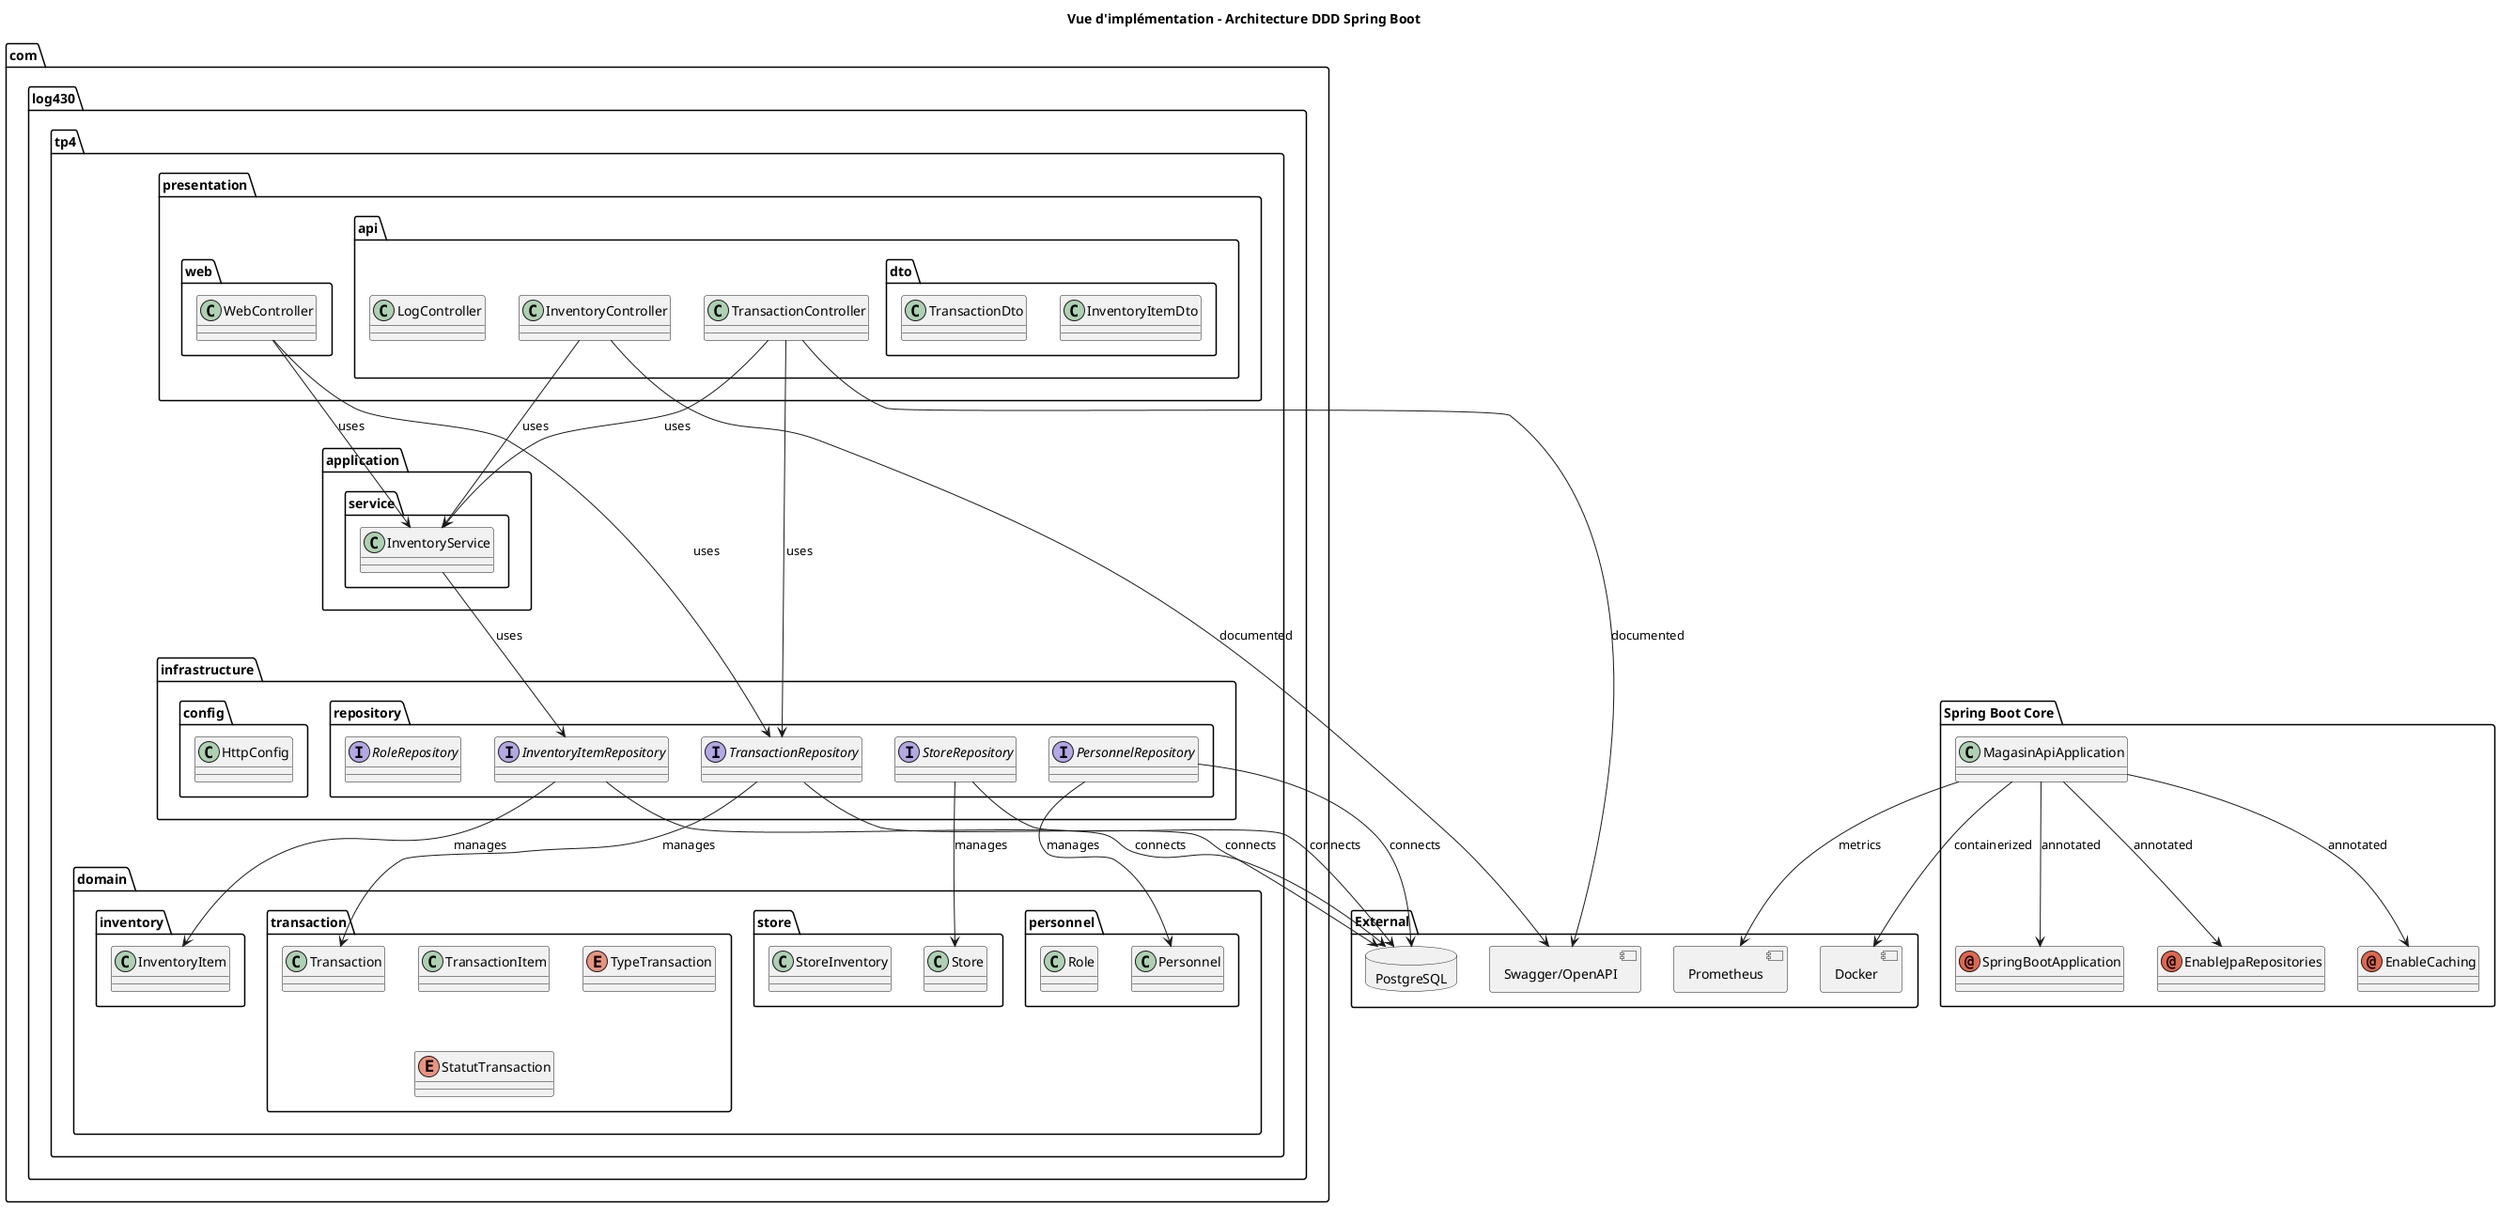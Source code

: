 @startuml Architecture DDD Spring Boot
allowmixing
title Vue d'implémentation - Architecture DDD Spring Boot

' === Presentation Layer ===
package "com.log430.tp4.presentation" {
  
  package "api" {
    class InventoryController
    class TransactionController
    class LogController
    
    package "dto" {
      class InventoryItemDto
      class TransactionDto
    }
  }
  
  package "web" {
    class WebController
  }
}

' === Application Layer ===
package "com.log430.tp4.application" {
  package "service" {
    class InventoryService
  }
}

' === Domain Layer ===
package "com.log430.tp4.domain" {
  
  package "inventory" {
    class InventoryItem
  }
  
  package "transaction" {
    class Transaction
    class TransactionItem
    enum TypeTransaction
    enum StatutTransaction
  }
  
  package "store" {
    class Store
    class StoreInventory
  }
  
  package "personnel" {
    class Personnel
    class Role
  }
}

' === Infrastructure Layer ===
package "com.log430.tp4.infrastructure" {
  
  package "repository" {
    interface InventoryItemRepository
    interface TransactionRepository
    interface StoreRepository
    interface PersonnelRepository
    interface RoleRepository
  }
  
  package "config" {
    class HttpConfig
  }
}

' === Spring Boot Configuration ===
package "Spring Boot Core" {
  class MagasinApiApplication
  annotation SpringBootApplication
  annotation EnableJpaRepositories
  annotation EnableCaching
}

' === External Dependencies ===
package "External" {
  database PostgreSQL
  component "Swagger/OpenAPI"
  component "Prometheus"
  component "Docker"
}

' === Relations ===
InventoryController --> InventoryService : uses
TransactionController --> TransactionRepository : uses
TransactionController --> InventoryService : uses
WebController --> InventoryService : uses
WebController --> TransactionRepository : uses

InventoryService --> InventoryItemRepository : uses
InventoryItemRepository --> InventoryItem : manages
TransactionRepository --> Transaction : manages
StoreRepository --> Store : manages
PersonnelRepository --> Personnel : manages

MagasinApiApplication --> SpringBootApplication : annotated
MagasinApiApplication --> EnableJpaRepositories : annotated
MagasinApiApplication --> EnableCaching : annotated

InventoryItemRepository --> PostgreSQL : connects
TransactionRepository --> PostgreSQL : connects
StoreRepository --> PostgreSQL : connects
PersonnelRepository --> PostgreSQL : connects

InventoryController --> "Swagger/OpenAPI" : documented
TransactionController --> "Swagger/OpenAPI" : documented

MagasinApiApplication --> "Prometheus" : metrics
MagasinApiApplication --> "Docker" : containerized

@enduml
